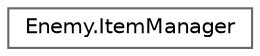 digraph "Graphical Class Hierarchy"
{
 // LATEX_PDF_SIZE
  bgcolor="transparent";
  edge [fontname=Helvetica,fontsize=10,labelfontname=Helvetica,labelfontsize=10];
  node [fontname=Helvetica,fontsize=10,shape=box,height=0.2,width=0.4];
  rankdir="LR";
  Node0 [id="Node000000",label="Enemy.ItemManager",height=0.2,width=0.4,color="grey40", fillcolor="white", style="filled",URL="$class_enemy_1_1_item_manager.html",tooltip=" "];
}
